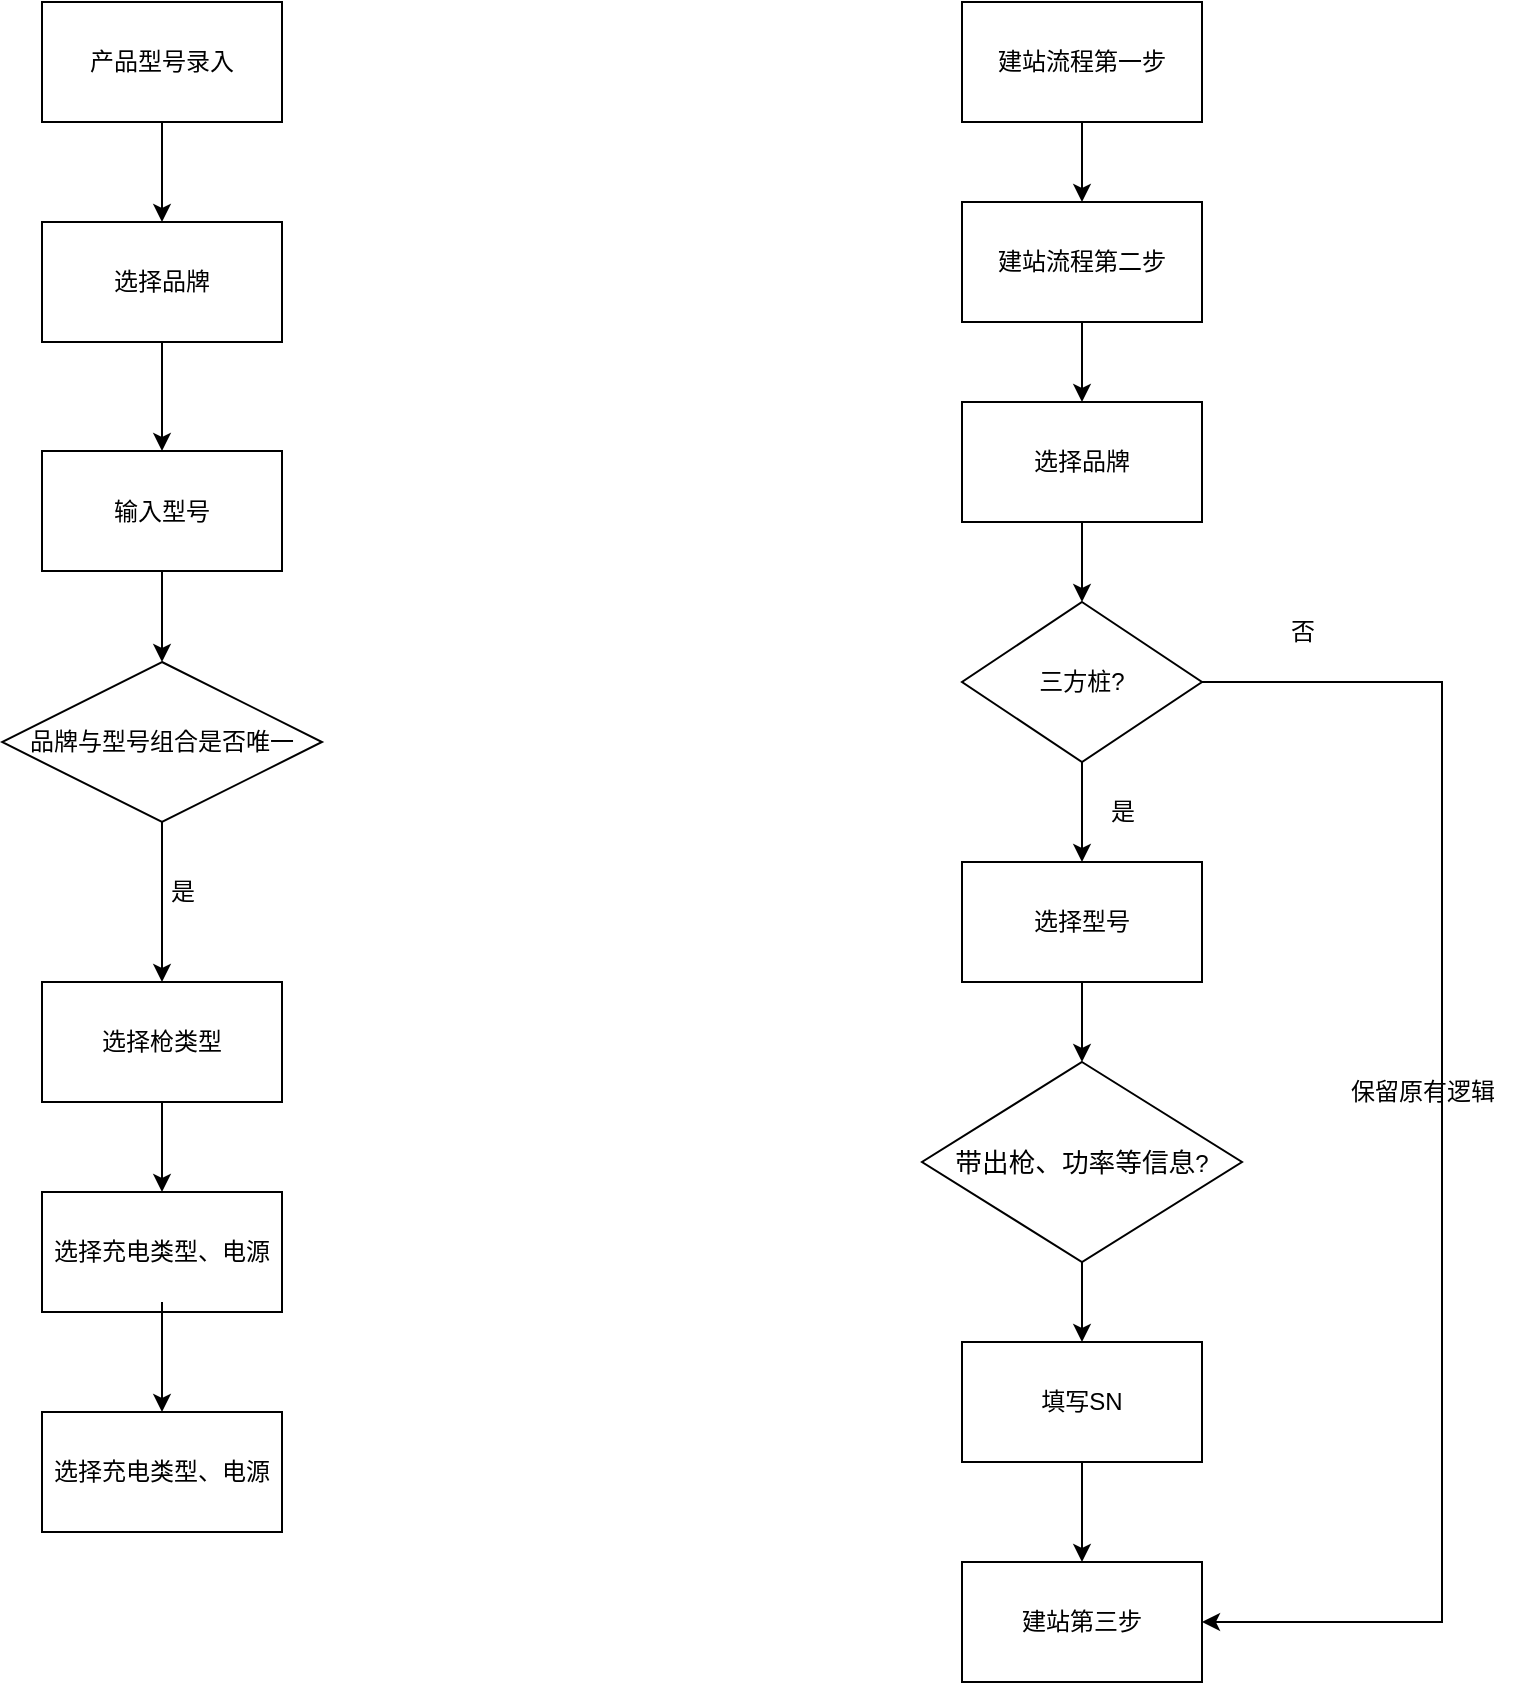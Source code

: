 <mxfile version="20.2.3" type="github">
  <diagram id="u-lC6ns9QtGNzlxNXnPt" name="第 1 页">
    <mxGraphModel dx="2462" dy="866" grid="1" gridSize="10" guides="1" tooltips="1" connect="1" arrows="1" fold="1" page="1" pageScale="1" pageWidth="827" pageHeight="1169" math="0" shadow="0">
      <root>
        <mxCell id="0" />
        <mxCell id="1" parent="0" />
        <mxCell id="pm1I0I3YiPqy94Xw2DYR-1" value="建站流程第一步" style="rounded=0;whiteSpace=wrap;html=1;" vertex="1" parent="1">
          <mxGeometry x="320" y="100" width="120" height="60" as="geometry" />
        </mxCell>
        <mxCell id="pm1I0I3YiPqy94Xw2DYR-2" value="" style="endArrow=classic;html=1;rounded=0;exitX=0.5;exitY=1;exitDx=0;exitDy=0;entryX=0.5;entryY=0;entryDx=0;entryDy=0;" edge="1" parent="1" source="pm1I0I3YiPqy94Xw2DYR-1" target="pm1I0I3YiPqy94Xw2DYR-3">
          <mxGeometry width="50" height="50" relative="1" as="geometry">
            <mxPoint x="390" y="470" as="sourcePoint" />
            <mxPoint x="380" y="250" as="targetPoint" />
          </mxGeometry>
        </mxCell>
        <mxCell id="pm1I0I3YiPqy94Xw2DYR-3" value="建站流程第二步" style="rounded=0;whiteSpace=wrap;html=1;" vertex="1" parent="1">
          <mxGeometry x="320" y="200" width="120" height="60" as="geometry" />
        </mxCell>
        <mxCell id="pm1I0I3YiPqy94Xw2DYR-4" value="选择品牌" style="rounded=0;whiteSpace=wrap;html=1;" vertex="1" parent="1">
          <mxGeometry x="320" y="300" width="120" height="60" as="geometry" />
        </mxCell>
        <mxCell id="pm1I0I3YiPqy94Xw2DYR-5" value="" style="endArrow=classic;html=1;rounded=0;exitX=0.5;exitY=1;exitDx=0;exitDy=0;entryX=0.5;entryY=0;entryDx=0;entryDy=0;" edge="1" parent="1" source="pm1I0I3YiPqy94Xw2DYR-3" target="pm1I0I3YiPqy94Xw2DYR-4">
          <mxGeometry width="50" height="50" relative="1" as="geometry">
            <mxPoint x="470" y="330" as="sourcePoint" />
            <mxPoint x="470" y="400" as="targetPoint" />
          </mxGeometry>
        </mxCell>
        <mxCell id="pm1I0I3YiPqy94Xw2DYR-7" value="" style="endArrow=classic;html=1;rounded=0;exitX=0.5;exitY=1;exitDx=0;exitDy=0;entryX=0.5;entryY=0;entryDx=0;entryDy=0;" edge="1" parent="1" source="pm1I0I3YiPqy94Xw2DYR-4" target="pm1I0I3YiPqy94Xw2DYR-8">
          <mxGeometry width="50" height="50" relative="1" as="geometry">
            <mxPoint x="520" y="460" as="sourcePoint" />
            <mxPoint x="380" y="480" as="targetPoint" />
          </mxGeometry>
        </mxCell>
        <mxCell id="pm1I0I3YiPqy94Xw2DYR-8" value="三方桩?" style="rhombus;whiteSpace=wrap;html=1;" vertex="1" parent="1">
          <mxGeometry x="320" y="400" width="120" height="80" as="geometry" />
        </mxCell>
        <mxCell id="pm1I0I3YiPqy94Xw2DYR-10" value="" style="endArrow=classic;html=1;rounded=0;exitX=0.5;exitY=1;exitDx=0;exitDy=0;entryX=0.5;entryY=0;entryDx=0;entryDy=0;" edge="1" parent="1" source="pm1I0I3YiPqy94Xw2DYR-8" target="pm1I0I3YiPqy94Xw2DYR-13">
          <mxGeometry width="50" height="50" relative="1" as="geometry">
            <mxPoint x="380" y="600" as="sourcePoint" />
            <mxPoint x="380" y="620" as="targetPoint" />
          </mxGeometry>
        </mxCell>
        <mxCell id="pm1I0I3YiPqy94Xw2DYR-12" value="是" style="text;html=1;align=center;verticalAlign=middle;resizable=0;points=[];autosize=1;strokeColor=none;fillColor=none;" vertex="1" parent="1">
          <mxGeometry x="380" y="490" width="40" height="30" as="geometry" />
        </mxCell>
        <mxCell id="pm1I0I3YiPqy94Xw2DYR-13" value="选择型号" style="rounded=0;whiteSpace=wrap;html=1;" vertex="1" parent="1">
          <mxGeometry x="320" y="530" width="120" height="60" as="geometry" />
        </mxCell>
        <mxCell id="pm1I0I3YiPqy94Xw2DYR-15" value="否" style="text;html=1;align=center;verticalAlign=middle;resizable=0;points=[];autosize=1;strokeColor=none;fillColor=none;" vertex="1" parent="1">
          <mxGeometry x="470" y="400" width="40" height="30" as="geometry" />
        </mxCell>
        <mxCell id="pm1I0I3YiPqy94Xw2DYR-18" value="" style="endArrow=classic;html=1;rounded=0;exitX=0.5;exitY=1;exitDx=0;exitDy=0;entryX=0.5;entryY=0;entryDx=0;entryDy=0;" edge="1" parent="1" source="pm1I0I3YiPqy94Xw2DYR-13" target="pm1I0I3YiPqy94Xw2DYR-27">
          <mxGeometry width="50" height="50" relative="1" as="geometry">
            <mxPoint x="379.5" y="610" as="sourcePoint" />
            <mxPoint x="380" y="640.0" as="targetPoint" />
          </mxGeometry>
        </mxCell>
        <mxCell id="pm1I0I3YiPqy94Xw2DYR-19" value="填写SN" style="rounded=0;whiteSpace=wrap;html=1;" vertex="1" parent="1">
          <mxGeometry x="320" y="770" width="120" height="60" as="geometry" />
        </mxCell>
        <mxCell id="pm1I0I3YiPqy94Xw2DYR-22" value="" style="endArrow=classic;html=1;rounded=0;entryX=0.5;entryY=0;entryDx=0;entryDy=0;exitX=0.5;exitY=1;exitDx=0;exitDy=0;" edge="1" parent="1" source="pm1I0I3YiPqy94Xw2DYR-27" target="pm1I0I3YiPqy94Xw2DYR-19">
          <mxGeometry width="50" height="50" relative="1" as="geometry">
            <mxPoint x="380" y="730" as="sourcePoint" />
            <mxPoint x="480" y="780" as="targetPoint" />
          </mxGeometry>
        </mxCell>
        <mxCell id="pm1I0I3YiPqy94Xw2DYR-23" value="" style="endArrow=classic;html=1;rounded=0;exitX=1;exitY=0.5;exitDx=0;exitDy=0;entryX=1;entryY=0.5;entryDx=0;entryDy=0;" edge="1" parent="1" source="pm1I0I3YiPqy94Xw2DYR-8" target="pm1I0I3YiPqy94Xw2DYR-24">
          <mxGeometry width="50" height="50" relative="1" as="geometry">
            <mxPoint x="540" y="480" as="sourcePoint" />
            <mxPoint x="550" y="920" as="targetPoint" />
            <Array as="points">
              <mxPoint x="560" y="440" />
              <mxPoint x="560" y="910" />
            </Array>
          </mxGeometry>
        </mxCell>
        <mxCell id="pm1I0I3YiPqy94Xw2DYR-24" value="建站第三步" style="rounded=0;whiteSpace=wrap;html=1;" vertex="1" parent="1">
          <mxGeometry x="320" y="880" width="120" height="60" as="geometry" />
        </mxCell>
        <mxCell id="pm1I0I3YiPqy94Xw2DYR-25" value="" style="endArrow=classic;html=1;rounded=0;exitX=0.5;exitY=1;exitDx=0;exitDy=0;entryX=0.5;entryY=0;entryDx=0;entryDy=0;" edge="1" parent="1" source="pm1I0I3YiPqy94Xw2DYR-19" target="pm1I0I3YiPqy94Xw2DYR-24">
          <mxGeometry width="50" height="50" relative="1" as="geometry">
            <mxPoint x="380" y="830.0" as="sourcePoint" />
            <mxPoint x="380" y="870" as="targetPoint" />
          </mxGeometry>
        </mxCell>
        <mxCell id="pm1I0I3YiPqy94Xw2DYR-27" value="&lt;span style=&quot;font-size: 13.333px;&quot;&gt;带出枪、功率等信息&lt;/span&gt;?" style="rhombus;whiteSpace=wrap;html=1;" vertex="1" parent="1">
          <mxGeometry x="300" y="630" width="160" height="100" as="geometry" />
        </mxCell>
        <mxCell id="pm1I0I3YiPqy94Xw2DYR-28" value="保留原有逻辑" style="text;html=1;align=center;verticalAlign=middle;resizable=0;points=[];autosize=1;strokeColor=none;fillColor=none;rotation=0;" vertex="1" parent="1">
          <mxGeometry x="500" y="630" width="100" height="30" as="geometry" />
        </mxCell>
        <mxCell id="pm1I0I3YiPqy94Xw2DYR-30" value="产品型号录入" style="rounded=0;whiteSpace=wrap;html=1;" vertex="1" parent="1">
          <mxGeometry x="-140" y="100" width="120" height="60" as="geometry" />
        </mxCell>
        <mxCell id="pm1I0I3YiPqy94Xw2DYR-31" value="选择品牌" style="rounded=0;whiteSpace=wrap;html=1;" vertex="1" parent="1">
          <mxGeometry x="-140" y="210" width="120" height="60" as="geometry" />
        </mxCell>
        <mxCell id="pm1I0I3YiPqy94Xw2DYR-32" value="" style="endArrow=classic;html=1;rounded=0;exitX=0.5;exitY=1;exitDx=0;exitDy=0;entryX=0.5;entryY=0;entryDx=0;entryDy=0;" edge="1" parent="1" source="pm1I0I3YiPqy94Xw2DYR-30" target="pm1I0I3YiPqy94Xw2DYR-31">
          <mxGeometry width="50" height="50" relative="1" as="geometry">
            <mxPoint x="-80.5" y="180" as="sourcePoint" />
            <mxPoint x="-80.5" y="220" as="targetPoint" />
          </mxGeometry>
        </mxCell>
        <mxCell id="pm1I0I3YiPqy94Xw2DYR-33" value="输入型号" style="rounded=0;whiteSpace=wrap;html=1;" vertex="1" parent="1">
          <mxGeometry x="-140" y="324.5" width="120" height="60" as="geometry" />
        </mxCell>
        <mxCell id="pm1I0I3YiPqy94Xw2DYR-34" value="" style="endArrow=classic;html=1;rounded=0;exitX=0.5;exitY=1;exitDx=0;exitDy=0;entryX=0.5;entryY=0;entryDx=0;entryDy=0;" edge="1" parent="1" source="pm1I0I3YiPqy94Xw2DYR-31" target="pm1I0I3YiPqy94Xw2DYR-33">
          <mxGeometry width="50" height="50" relative="1" as="geometry">
            <mxPoint x="-80.5" y="290" as="sourcePoint" />
            <mxPoint x="-80.5" y="340" as="targetPoint" />
          </mxGeometry>
        </mxCell>
        <mxCell id="pm1I0I3YiPqy94Xw2DYR-35" value="选择充电类型、电源" style="rounded=0;whiteSpace=wrap;html=1;" vertex="1" parent="1">
          <mxGeometry x="-140" y="695" width="120" height="60" as="geometry" />
        </mxCell>
        <mxCell id="pm1I0I3YiPqy94Xw2DYR-36" value="" style="endArrow=classic;html=1;rounded=0;exitX=0.5;exitY=1;exitDx=0;exitDy=0;entryX=0.5;entryY=0;entryDx=0;entryDy=0;" edge="1" parent="1" source="pm1I0I3YiPqy94Xw2DYR-33" target="pm1I0I3YiPqy94Xw2DYR-42">
          <mxGeometry width="50" height="50" relative="1" as="geometry">
            <mxPoint x="-80.5" y="410" as="sourcePoint" />
            <mxPoint x="-80" y="450" as="targetPoint" />
          </mxGeometry>
        </mxCell>
        <mxCell id="pm1I0I3YiPqy94Xw2DYR-37" value="选择枪类型" style="rounded=0;whiteSpace=wrap;html=1;" vertex="1" parent="1">
          <mxGeometry x="-140" y="590" width="120" height="60" as="geometry" />
        </mxCell>
        <mxCell id="pm1I0I3YiPqy94Xw2DYR-38" value="" style="endArrow=classic;html=1;rounded=0;exitX=0.5;exitY=1;exitDx=0;exitDy=0;entryX=0.5;entryY=0;entryDx=0;entryDy=0;" edge="1" parent="1" source="pm1I0I3YiPqy94Xw2DYR-37" target="pm1I0I3YiPqy94Xw2DYR-35">
          <mxGeometry width="50" height="50" relative="1" as="geometry">
            <mxPoint x="-80.5" y="649.5" as="sourcePoint" />
            <mxPoint x="-80" y="685" as="targetPoint" />
          </mxGeometry>
        </mxCell>
        <mxCell id="pm1I0I3YiPqy94Xw2DYR-40" value="选择充电类型、电源" style="rounded=0;whiteSpace=wrap;html=1;" vertex="1" parent="1">
          <mxGeometry x="-140" y="805" width="120" height="60" as="geometry" />
        </mxCell>
        <mxCell id="pm1I0I3YiPqy94Xw2DYR-41" value="" style="endArrow=classic;html=1;rounded=0;exitX=0.5;exitY=0.917;exitDx=0;exitDy=0;entryX=0.5;entryY=0;entryDx=0;entryDy=0;exitPerimeter=0;" edge="1" parent="1" source="pm1I0I3YiPqy94Xw2DYR-35" target="pm1I0I3YiPqy94Xw2DYR-40">
          <mxGeometry width="50" height="50" relative="1" as="geometry">
            <mxPoint x="-80.5" y="747.5" as="sourcePoint" />
            <mxPoint x="-80.5" y="792.5" as="targetPoint" />
          </mxGeometry>
        </mxCell>
        <mxCell id="pm1I0I3YiPqy94Xw2DYR-42" value="品牌与型号组合是否唯一" style="rhombus;whiteSpace=wrap;html=1;" vertex="1" parent="1">
          <mxGeometry x="-160" y="430" width="160" height="80" as="geometry" />
        </mxCell>
        <mxCell id="pm1I0I3YiPqy94Xw2DYR-43" value="" style="endArrow=classic;html=1;rounded=0;exitX=0.5;exitY=1;exitDx=0;exitDy=0;entryX=0.5;entryY=0;entryDx=0;entryDy=0;" edge="1" parent="1" source="pm1I0I3YiPqy94Xw2DYR-42" target="pm1I0I3YiPqy94Xw2DYR-37">
          <mxGeometry width="50" height="50" relative="1" as="geometry">
            <mxPoint x="-80.5" y="534.5" as="sourcePoint" />
            <mxPoint x="-80.5" y="590" as="targetPoint" />
          </mxGeometry>
        </mxCell>
        <mxCell id="pm1I0I3YiPqy94Xw2DYR-44" value="是" style="text;html=1;align=center;verticalAlign=middle;resizable=0;points=[];autosize=1;strokeColor=none;fillColor=none;" vertex="1" parent="1">
          <mxGeometry x="-90" y="530" width="40" height="30" as="geometry" />
        </mxCell>
      </root>
    </mxGraphModel>
  </diagram>
</mxfile>
